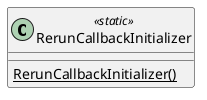 @startuml
class RerunCallbackInitializer <<static>> {
    {static} RerunCallbackInitializer()
}
@enduml
